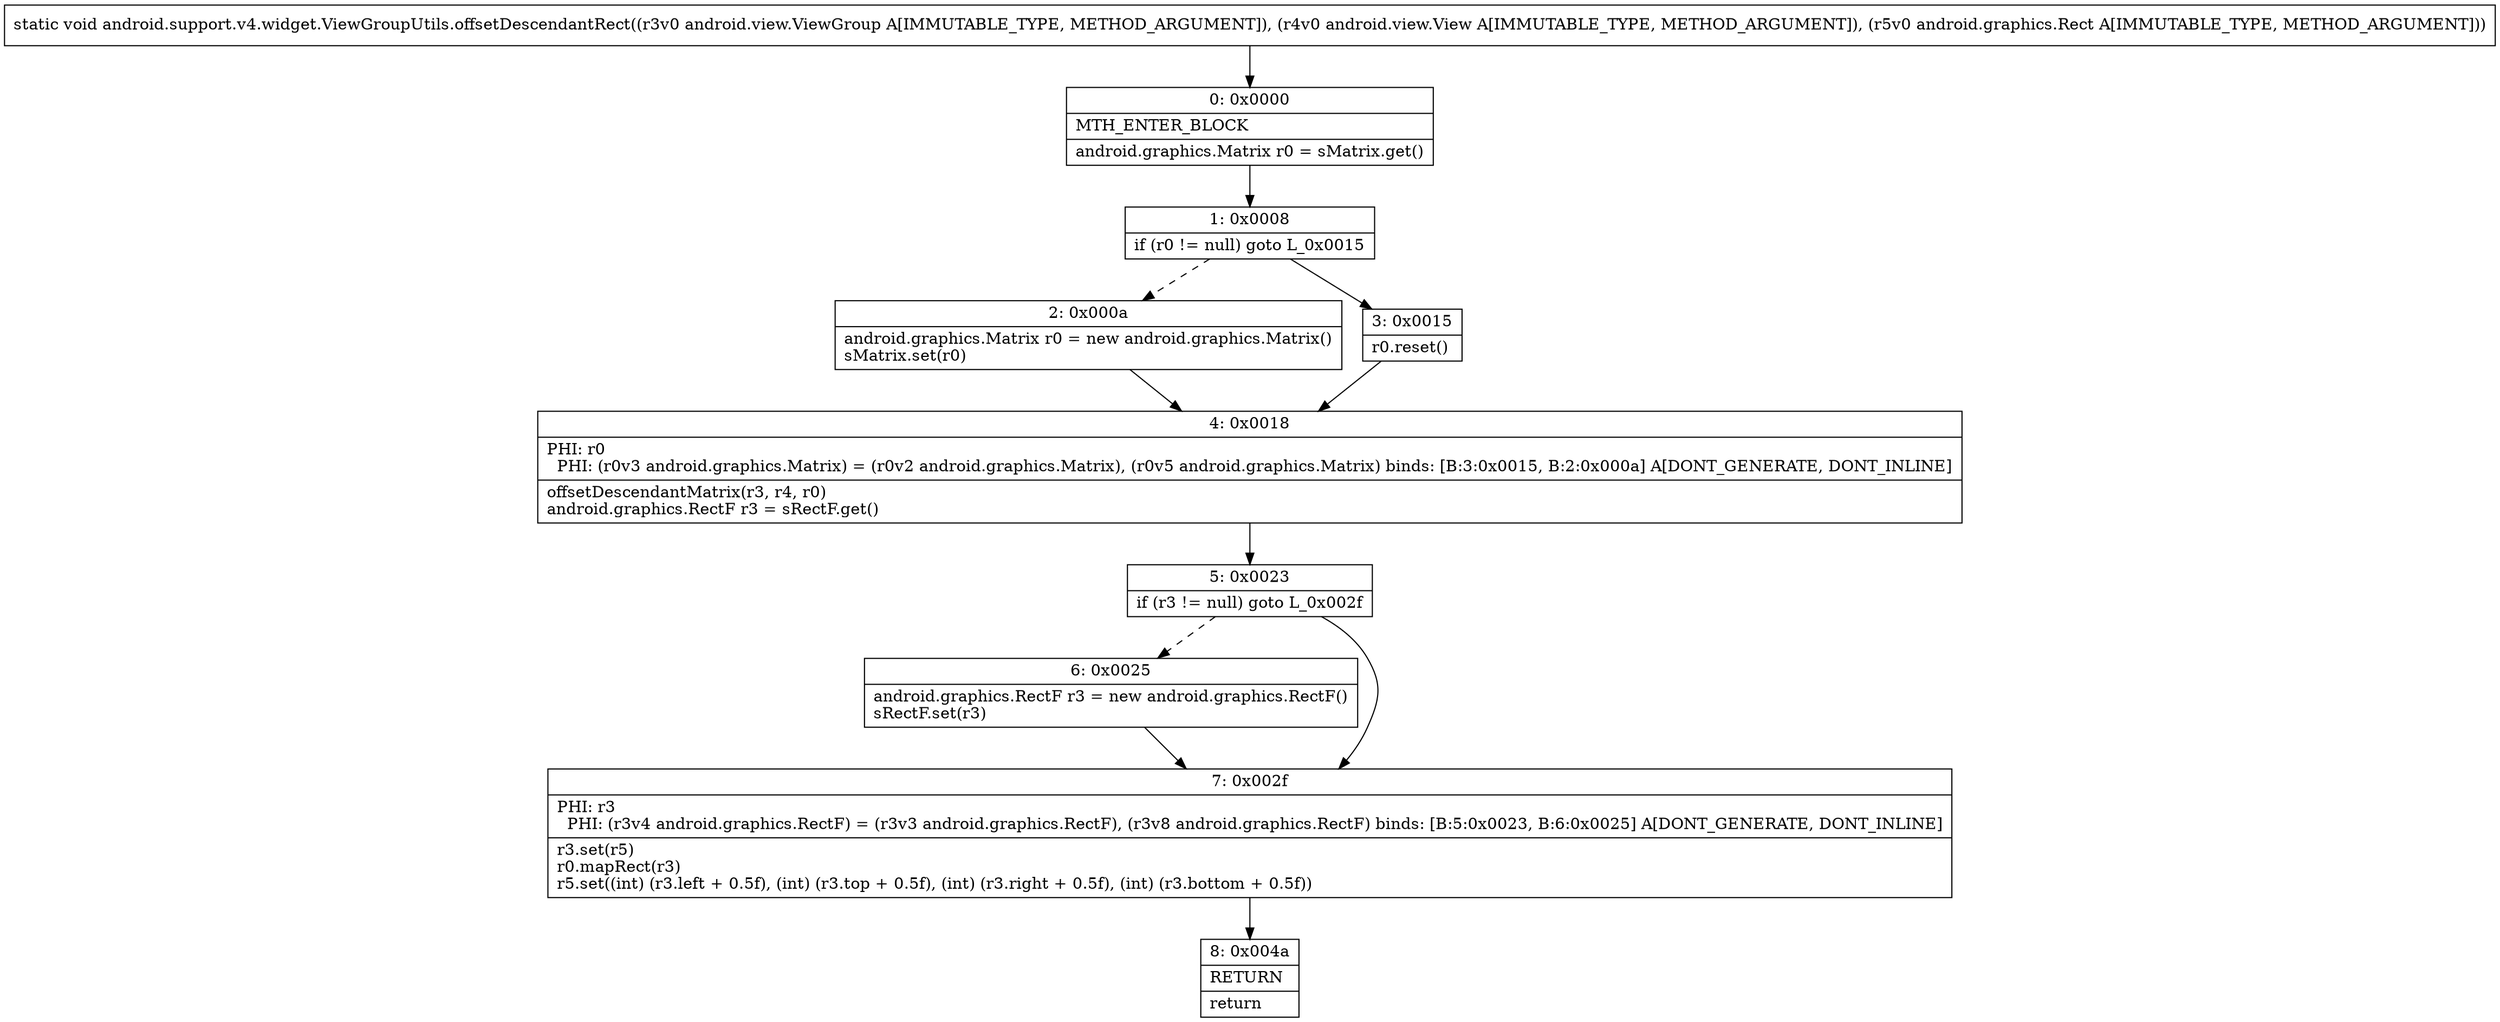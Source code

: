 digraph "CFG forandroid.support.v4.widget.ViewGroupUtils.offsetDescendantRect(Landroid\/view\/ViewGroup;Landroid\/view\/View;Landroid\/graphics\/Rect;)V" {
Node_0 [shape=record,label="{0\:\ 0x0000|MTH_ENTER_BLOCK\l|android.graphics.Matrix r0 = sMatrix.get()\l}"];
Node_1 [shape=record,label="{1\:\ 0x0008|if (r0 != null) goto L_0x0015\l}"];
Node_2 [shape=record,label="{2\:\ 0x000a|android.graphics.Matrix r0 = new android.graphics.Matrix()\lsMatrix.set(r0)\l}"];
Node_3 [shape=record,label="{3\:\ 0x0015|r0.reset()\l}"];
Node_4 [shape=record,label="{4\:\ 0x0018|PHI: r0 \l  PHI: (r0v3 android.graphics.Matrix) = (r0v2 android.graphics.Matrix), (r0v5 android.graphics.Matrix) binds: [B:3:0x0015, B:2:0x000a] A[DONT_GENERATE, DONT_INLINE]\l|offsetDescendantMatrix(r3, r4, r0)\landroid.graphics.RectF r3 = sRectF.get()\l}"];
Node_5 [shape=record,label="{5\:\ 0x0023|if (r3 != null) goto L_0x002f\l}"];
Node_6 [shape=record,label="{6\:\ 0x0025|android.graphics.RectF r3 = new android.graphics.RectF()\lsRectF.set(r3)\l}"];
Node_7 [shape=record,label="{7\:\ 0x002f|PHI: r3 \l  PHI: (r3v4 android.graphics.RectF) = (r3v3 android.graphics.RectF), (r3v8 android.graphics.RectF) binds: [B:5:0x0023, B:6:0x0025] A[DONT_GENERATE, DONT_INLINE]\l|r3.set(r5)\lr0.mapRect(r3)\lr5.set((int) (r3.left + 0.5f), (int) (r3.top + 0.5f), (int) (r3.right + 0.5f), (int) (r3.bottom + 0.5f))\l}"];
Node_8 [shape=record,label="{8\:\ 0x004a|RETURN\l|return\l}"];
MethodNode[shape=record,label="{static void android.support.v4.widget.ViewGroupUtils.offsetDescendantRect((r3v0 android.view.ViewGroup A[IMMUTABLE_TYPE, METHOD_ARGUMENT]), (r4v0 android.view.View A[IMMUTABLE_TYPE, METHOD_ARGUMENT]), (r5v0 android.graphics.Rect A[IMMUTABLE_TYPE, METHOD_ARGUMENT])) }"];
MethodNode -> Node_0;
Node_0 -> Node_1;
Node_1 -> Node_2[style=dashed];
Node_1 -> Node_3;
Node_2 -> Node_4;
Node_3 -> Node_4;
Node_4 -> Node_5;
Node_5 -> Node_6[style=dashed];
Node_5 -> Node_7;
Node_6 -> Node_7;
Node_7 -> Node_8;
}

